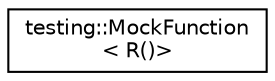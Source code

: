 digraph "Graphical Class Hierarchy"
{
  edge [fontname="Helvetica",fontsize="10",labelfontname="Helvetica",labelfontsize="10"];
  node [fontname="Helvetica",fontsize="10",shape=record];
  rankdir="LR";
  Node0 [label="testing::MockFunction\l\< R()\>",height=0.2,width=0.4,color="black", fillcolor="white", style="filled",URL="$classtesting_1_1MockFunction_3_01R_07_08_4.html"];
}
